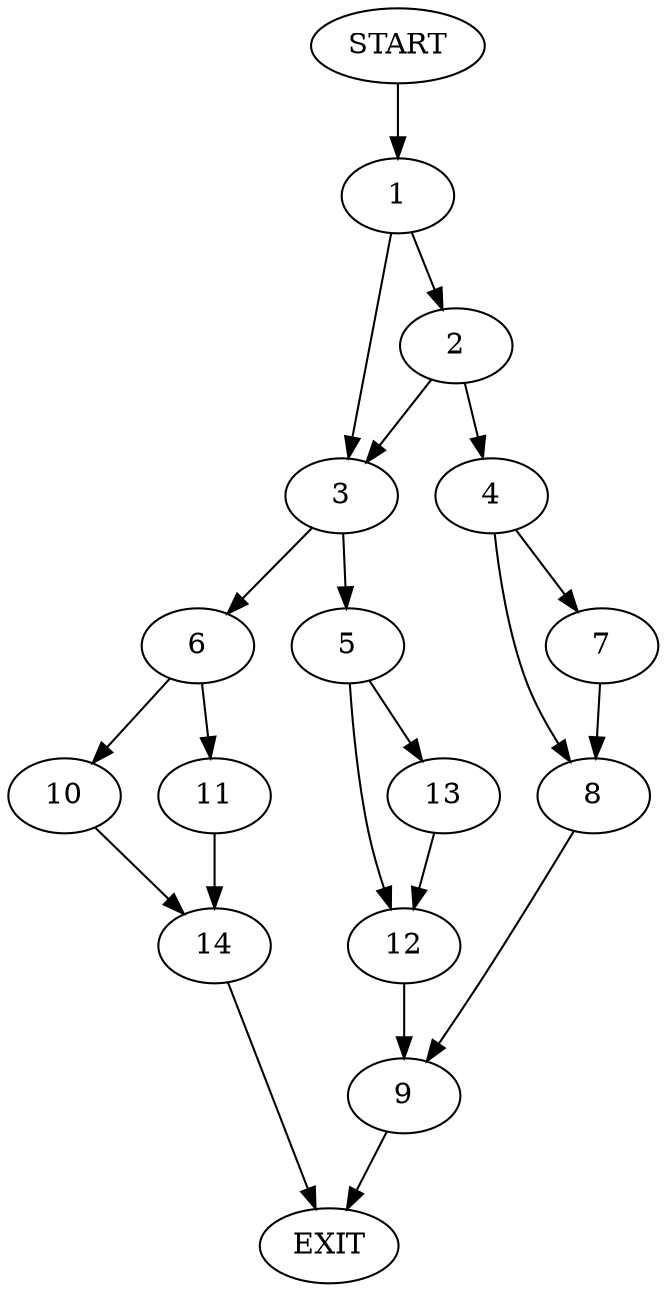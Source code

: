 digraph {
0 [label="START"]
15 [label="EXIT"]
0 -> 1
1 -> 2
1 -> 3
2 -> 4
2 -> 3
3 -> 5
3 -> 6
4 -> 7
4 -> 8
7 -> 8
8 -> 9
9 -> 15
6 -> 10
6 -> 11
5 -> 12
5 -> 13
12 -> 9
13 -> 12
10 -> 14
11 -> 14
14 -> 15
}
